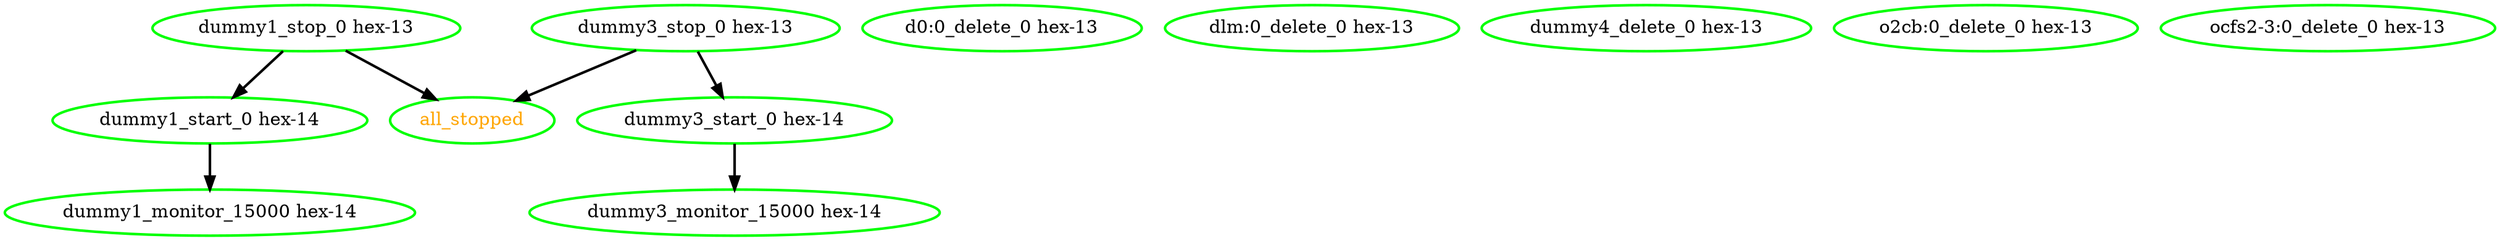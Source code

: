 digraph "g" {
"all_stopped" [ style=bold color="green" fontcolor="orange" ]
"d0:0_delete_0 hex-13" [ style=bold color="green" fontcolor="black"]
"dlm:0_delete_0 hex-13" [ style=bold color="green" fontcolor="black"]
"dummy1_monitor_15000 hex-14" [ style=bold color="green" fontcolor="black" ]
"dummy1_start_0 hex-14" -> "dummy1_monitor_15000 hex-14" [ style = bold]
"dummy1_start_0 hex-14" [ style=bold color="green" fontcolor="black" ]
"dummy1_stop_0 hex-13" -> "all_stopped" [ style = bold]
"dummy1_stop_0 hex-13" -> "dummy1_start_0 hex-14" [ style = bold]
"dummy1_stop_0 hex-13" [ style=bold color="green" fontcolor="black" ]
"dummy3_monitor_15000 hex-14" [ style=bold color="green" fontcolor="black" ]
"dummy3_start_0 hex-14" -> "dummy3_monitor_15000 hex-14" [ style = bold]
"dummy3_start_0 hex-14" [ style=bold color="green" fontcolor="black" ]
"dummy3_stop_0 hex-13" -> "all_stopped" [ style = bold]
"dummy3_stop_0 hex-13" -> "dummy3_start_0 hex-14" [ style = bold]
"dummy3_stop_0 hex-13" [ style=bold color="green" fontcolor="black" ]
"dummy4_delete_0 hex-13" [ style=bold color="green" fontcolor="black"]
"o2cb:0_delete_0 hex-13" [ style=bold color="green" fontcolor="black"]
"ocfs2-3:0_delete_0 hex-13" [ style=bold color="green" fontcolor="black"]
}
